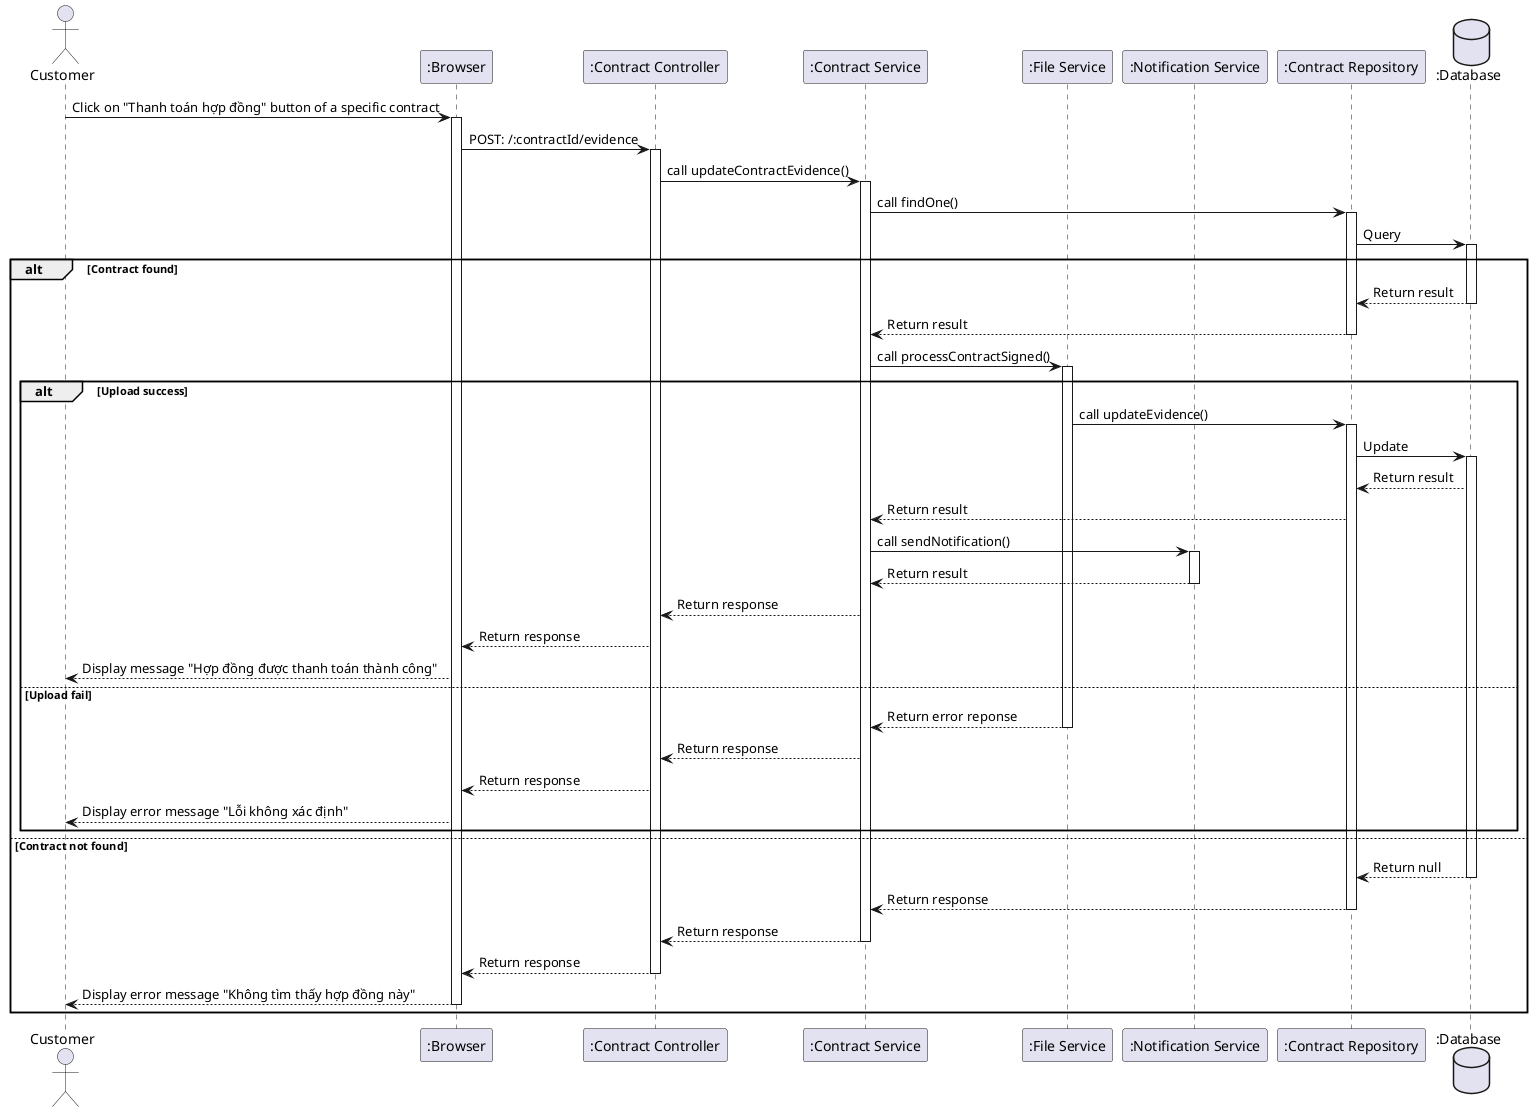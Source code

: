 @startuml
actor Customer as A
participant ":Browser" as B
participant ":Contract Controller" as C
participant ":Contract Service" as D
participant ":File Service" as E
participant ":Notification Service" as F
participant ":Contract Repository" as G
database ":Database" as H

A -> B++: Click on "Thanh toán hợp đồng" button of a specific contract
B -> C++: POST: /:contractId/evidence
C -> D++: call updateContractEvidence()
D -> G++: call findOne()
G -> H++: Query
alt Contract found
    H --> G--: Return result
    G --> D--: Return result
    D -> E++: call processContractSigned()
    alt Upload success
        E -> G++: call updateEvidence()
        G -> H++: Update
        H --> G: Return result
        G --> D: Return result
        D -> F++: call sendNotification()
        F --> D--: Return result
        D --> C: Return response
        C --> B: Return response
        B --> A: Display message "Hợp đồng được thanh toán thành công"
    else Upload fail
        E --> D--: Return error reponse
        D --> C: Return response
        C --> B: Return response
        B --> A: Display error message "Lỗi không xác định"
    end
else Contract not found
    H --> G--: Return null
    G --> D--: Return response
    D --> C--: Return response
    C --> B--: Return response
    B --> A--: Display error message "Không tìm thấy hợp đồng này"
end
@enduml
